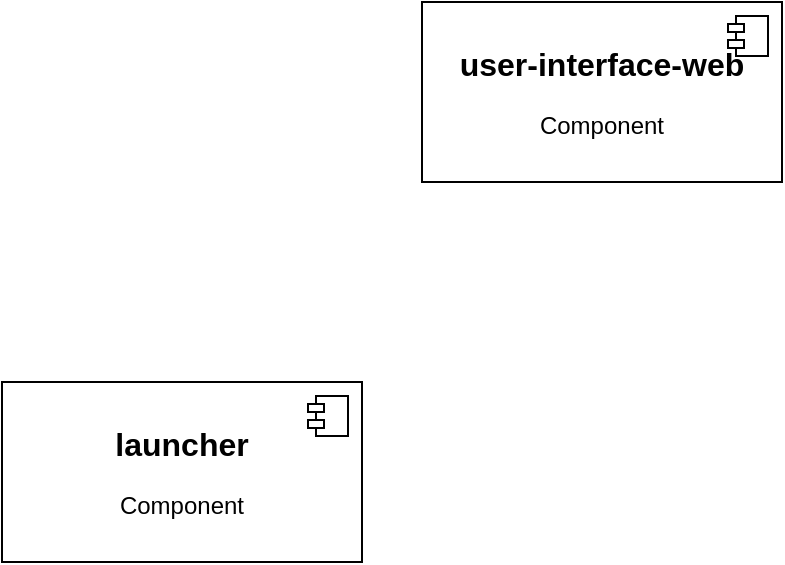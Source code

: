 <mxfile version="26.0.16">
  <diagram name="第 1 页" id="WEVsxDl_lPedR6Gp7m13">
    <mxGraphModel dx="2074" dy="1121" grid="1" gridSize="10" guides="1" tooltips="1" connect="1" arrows="1" fold="1" page="1" pageScale="1" pageWidth="827" pageHeight="1169" math="0" shadow="0">
      <root>
        <mxCell id="0" />
        <mxCell id="1" parent="0" />
        <mxCell id="cf5Hu1HwBuPEVgfERSGL-1" value="&lt;div&gt;&lt;b&gt;&lt;font style=&quot;font-size: 16px;&quot;&gt;launcher&lt;/font&gt;&lt;/b&gt;&lt;/div&gt;&lt;div&gt;&lt;b&gt;&lt;br&gt;&lt;/b&gt;&lt;/div&gt;Component" style="html=1;dropTarget=0;whiteSpace=wrap;" vertex="1" parent="1">
          <mxGeometry x="30" y="470" width="180" height="90" as="geometry" />
        </mxCell>
        <mxCell id="cf5Hu1HwBuPEVgfERSGL-2" value="" style="shape=module;jettyWidth=8;jettyHeight=4;" vertex="1" parent="cf5Hu1HwBuPEVgfERSGL-1">
          <mxGeometry x="1" width="20" height="20" relative="1" as="geometry">
            <mxPoint x="-27" y="7" as="offset" />
          </mxGeometry>
        </mxCell>
        <mxCell id="cf5Hu1HwBuPEVgfERSGL-3" value="&lt;div&gt;&lt;b&gt;&lt;font style=&quot;font-size: 16px;&quot;&gt;user-interface-web&lt;/font&gt;&lt;/b&gt;&lt;/div&gt;&lt;div&gt;&lt;b&gt;&lt;br&gt;&lt;/b&gt;&lt;/div&gt;Component" style="html=1;dropTarget=0;whiteSpace=wrap;" vertex="1" parent="1">
          <mxGeometry x="240" y="280" width="180" height="90" as="geometry" />
        </mxCell>
        <mxCell id="cf5Hu1HwBuPEVgfERSGL-4" value="" style="shape=module;jettyWidth=8;jettyHeight=4;" vertex="1" parent="cf5Hu1HwBuPEVgfERSGL-3">
          <mxGeometry x="1" width="20" height="20" relative="1" as="geometry">
            <mxPoint x="-27" y="7" as="offset" />
          </mxGeometry>
        </mxCell>
      </root>
    </mxGraphModel>
  </diagram>
</mxfile>
